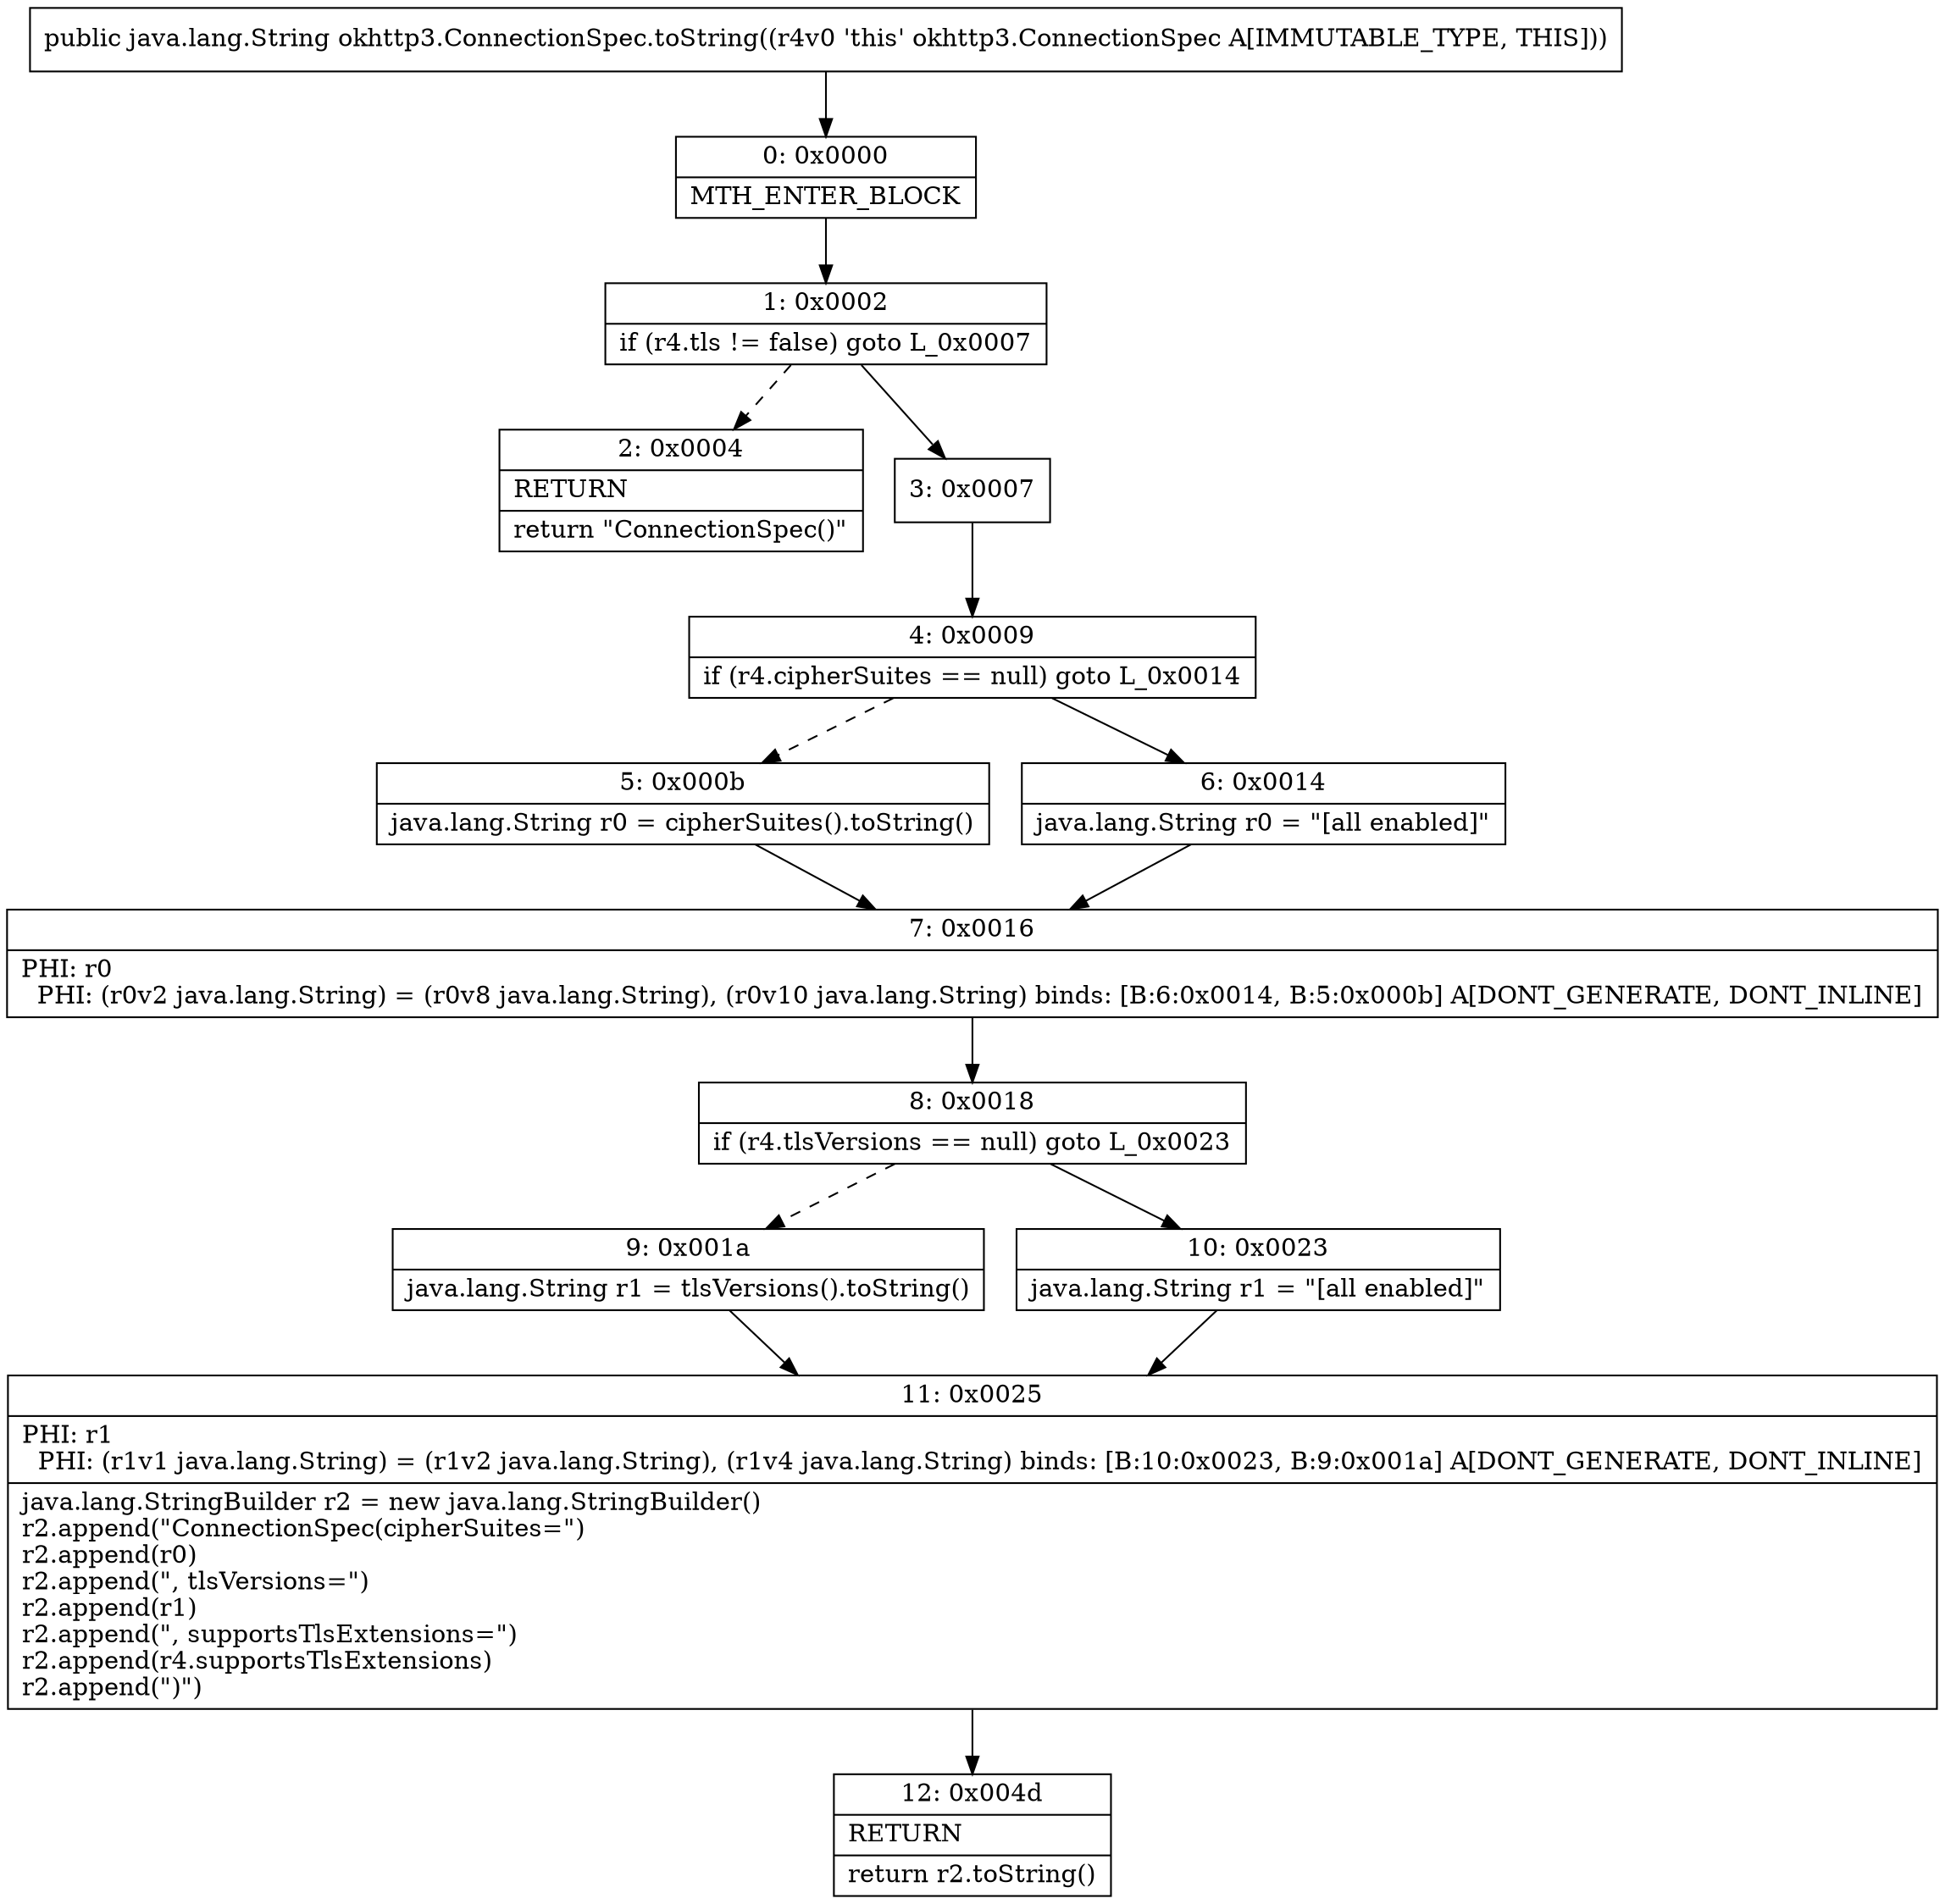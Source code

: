 digraph "CFG forokhttp3.ConnectionSpec.toString()Ljava\/lang\/String;" {
Node_0 [shape=record,label="{0\:\ 0x0000|MTH_ENTER_BLOCK\l}"];
Node_1 [shape=record,label="{1\:\ 0x0002|if (r4.tls != false) goto L_0x0007\l}"];
Node_2 [shape=record,label="{2\:\ 0x0004|RETURN\l|return \"ConnectionSpec()\"\l}"];
Node_3 [shape=record,label="{3\:\ 0x0007}"];
Node_4 [shape=record,label="{4\:\ 0x0009|if (r4.cipherSuites == null) goto L_0x0014\l}"];
Node_5 [shape=record,label="{5\:\ 0x000b|java.lang.String r0 = cipherSuites().toString()\l}"];
Node_6 [shape=record,label="{6\:\ 0x0014|java.lang.String r0 = \"[all enabled]\"\l}"];
Node_7 [shape=record,label="{7\:\ 0x0016|PHI: r0 \l  PHI: (r0v2 java.lang.String) = (r0v8 java.lang.String), (r0v10 java.lang.String) binds: [B:6:0x0014, B:5:0x000b] A[DONT_GENERATE, DONT_INLINE]\l}"];
Node_8 [shape=record,label="{8\:\ 0x0018|if (r4.tlsVersions == null) goto L_0x0023\l}"];
Node_9 [shape=record,label="{9\:\ 0x001a|java.lang.String r1 = tlsVersions().toString()\l}"];
Node_10 [shape=record,label="{10\:\ 0x0023|java.lang.String r1 = \"[all enabled]\"\l}"];
Node_11 [shape=record,label="{11\:\ 0x0025|PHI: r1 \l  PHI: (r1v1 java.lang.String) = (r1v2 java.lang.String), (r1v4 java.lang.String) binds: [B:10:0x0023, B:9:0x001a] A[DONT_GENERATE, DONT_INLINE]\l|java.lang.StringBuilder r2 = new java.lang.StringBuilder()\lr2.append(\"ConnectionSpec(cipherSuites=\")\lr2.append(r0)\lr2.append(\", tlsVersions=\")\lr2.append(r1)\lr2.append(\", supportsTlsExtensions=\")\lr2.append(r4.supportsTlsExtensions)\lr2.append(\")\")\l}"];
Node_12 [shape=record,label="{12\:\ 0x004d|RETURN\l|return r2.toString()\l}"];
MethodNode[shape=record,label="{public java.lang.String okhttp3.ConnectionSpec.toString((r4v0 'this' okhttp3.ConnectionSpec A[IMMUTABLE_TYPE, THIS])) }"];
MethodNode -> Node_0;
Node_0 -> Node_1;
Node_1 -> Node_2[style=dashed];
Node_1 -> Node_3;
Node_3 -> Node_4;
Node_4 -> Node_5[style=dashed];
Node_4 -> Node_6;
Node_5 -> Node_7;
Node_6 -> Node_7;
Node_7 -> Node_8;
Node_8 -> Node_9[style=dashed];
Node_8 -> Node_10;
Node_9 -> Node_11;
Node_10 -> Node_11;
Node_11 -> Node_12;
}

